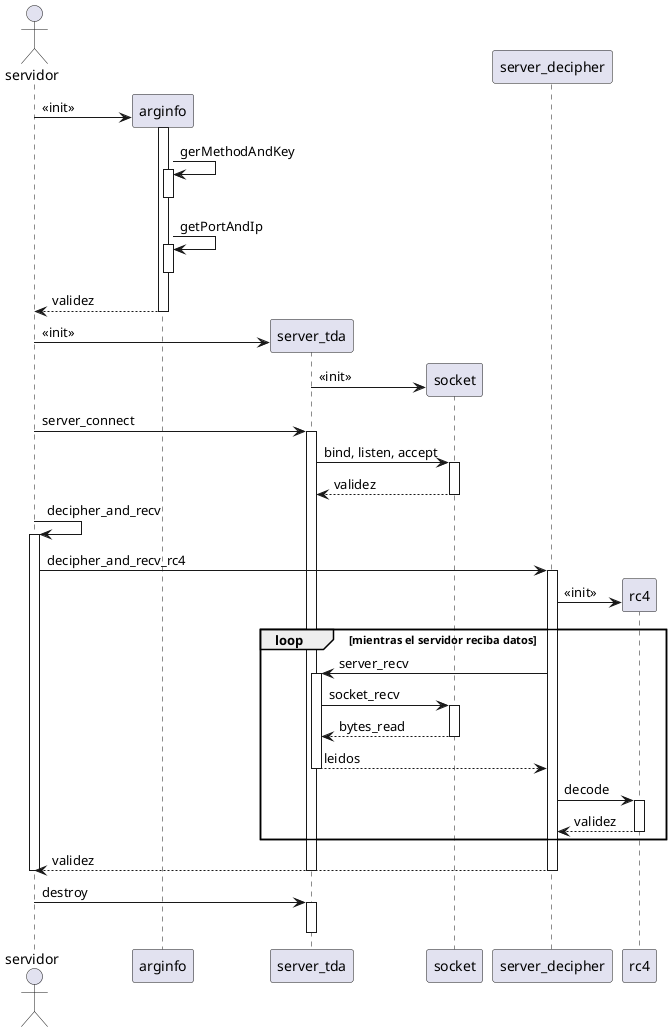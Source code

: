 @startuml
autoactivate on

actor servidor
servidor -> arginfo** : <<init>>
activate arginfo
arginfo -> arginfo : gerMethodAndKey
deactivate arginfo
arginfo -> arginfo: getPortAndIp
deactivate arginfo
return validez

servidor -> server_tda**: <<init>>
server_tda -> socket**: <<init>>
servidor -> server_tda: server_connect

server_tda -> socket: bind, listen, accept
return validez

servidor -> servidor: decipher_and_recv
servidor -> server_decipher: decipher_and_recv_rc4
server_decipher -> rc4**: <<init>>

loop mientras el servidor reciba datos
  server_decipher -> server_tda: server_recv
  server_tda -> socket: socket_recv
  return bytes_read
  return leidos
  server_decipher -> rc4: decode
  return validez
end
return validez


deactivate servidor
deactivate server_tda
servidor -> server_tda: destroy
deactivate server_tda
@enduml
